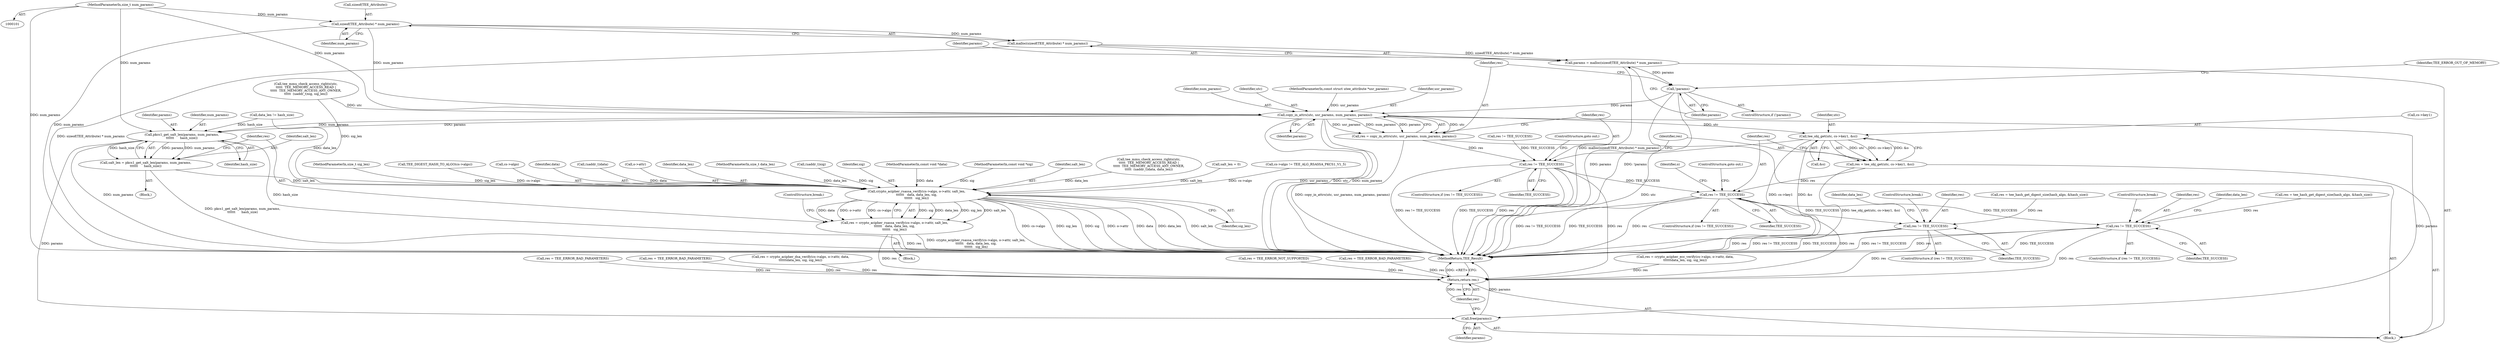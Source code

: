 digraph "1_optee_os_70697bf3c5dc3d201341b01a1a8e5bc6d2fb48f8_0@API" {
"1000201" [label="(Call,sizeof(TEE_Attribute) * num_params)"];
"1000104" [label="(MethodParameterIn,size_t num_params)"];
"1000200" [label="(Call,malloc(sizeof(TEE_Attribute) * num_params))"];
"1000198" [label="(Call,params = malloc(sizeof(TEE_Attribute) * num_params))"];
"1000206" [label="(Call,!params)"];
"1000212" [label="(Call,copy_in_attrs(utc, usr_params, num_params, params))"];
"1000210" [label="(Call,res = copy_in_attrs(utc, usr_params, num_params, params))"];
"1000218" [label="(Call,res != TEE_SUCCESS)"];
"1000232" [label="(Call,res != TEE_SUCCESS)"];
"1000278" [label="(Call,res != TEE_SUCCESS)"];
"1000375" [label="(Return,return res;)"];
"1000326" [label="(Call,res != TEE_SUCCESS)"];
"1000224" [label="(Call,tee_obj_get(utc, cs->key1, &o))"];
"1000222" [label="(Call,res = tee_obj_get(utc, cs->key1, &o))"];
"1000293" [label="(Call,pkcs1_get_salt_len(params, num_params,\n\t\t\t\t\t\t      hash_size))"];
"1000291" [label="(Call,salt_len = pkcs1_get_salt_len(params, num_params,\n\t\t\t\t\t\t      hash_size))"];
"1000299" [label="(Call,crypto_acipher_rsassa_verify(cs->algo, o->attr, salt_len,\n\t\t\t\t\t\t   data, data_len, sig,\n\t\t\t\t\t\t   sig_len))"];
"1000297" [label="(Call,res = crypto_acipher_rsassa_verify(cs->algo, o->attr, salt_len,\n\t\t\t\t\t\t   data, data_len, sig,\n\t\t\t\t\t\t   sig_len))"];
"1000373" [label="(Call,free(params))"];
"1000219" [label="(Identifier,res)"];
"1000264" [label="(Block,)"];
"1000211" [label="(Identifier,res)"];
"1000293" [label="(Call,pkcs1_get_salt_len(params, num_params,\n\t\t\t\t\t\t      hash_size))"];
"1000202" [label="(Call,sizeof(TEE_Attribute))"];
"1000339" [label="(Call,res = crypto_acipher_dsa_verify(cs->algo, o->attr, data,\n\t\t\t\t\t\tdata_len, sig, sig_len))"];
"1000216" [label="(Identifier,params)"];
"1000325" [label="(ControlStructure,if (res != TEE_SUCCESS))"];
"1000298" [label="(Identifier,res)"];
"1000105" [label="(MethodParameterIn,const void *data)"];
"1000224" [label="(Call,tee_obj_get(utc, cs->key1, &o))"];
"1000201" [label="(Call,sizeof(TEE_Attribute) * num_params)"];
"1000210" [label="(Call,res = copy_in_attrs(utc, usr_params, num_params, params))"];
"1000296" [label="(Identifier,hash_size)"];
"1000284" [label="(Identifier,data_len)"];
"1000209" [label="(Identifier,TEE_ERROR_OUT_OF_MEMORY)"];
"1000332" [label="(Identifier,data_len)"];
"1000107" [label="(MethodParameterIn,const void *sig)"];
"1000231" [label="(ControlStructure,if (res != TEE_SUCCESS))"];
"1000225" [label="(Identifier,utc)"];
"1000306" [label="(Identifier,salt_len)"];
"1000193" [label="(Call,res != TEE_SUCCESS)"];
"1000369" [label="(Call,res = TEE_ERROR_NOT_SUPPORTED)"];
"1000291" [label="(Call,salt_len = pkcs1_get_salt_len(params, num_params,\n\t\t\t\t\t\t      hash_size))"];
"1000297" [label="(Call,res = crypto_acipher_rsassa_verify(cs->algo, o->attr, salt_len,\n\t\t\t\t\t\t   data, data_len, sig,\n\t\t\t\t\t\t   sig_len))"];
"1000311" [label="(ControlStructure,break;)"];
"1000294" [label="(Identifier,params)"];
"1000374" [label="(Identifier,params)"];
"1000235" [label="(ControlStructure,goto out;)"];
"1000212" [label="(Call,copy_in_attrs(utc, usr_params, num_params, params))"];
"1000283" [label="(Call,data_len != hash_size)"];
"1000206" [label="(Call,!params)"];
"1000226" [label="(Call,cs->key1)"];
"1000280" [label="(Identifier,TEE_SUCCESS)"];
"1000287" [label="(Call,res = TEE_ERROR_BAD_PARAMETERS)"];
"1000354" [label="(Call,res = crypto_acipher_ecc_verify(cs->algo, o->attr, data,\n\t\t\t\t\t\tdata_len, sig, sig_len))"];
"1000166" [label="(Call,tee_mmu_check_access_rights(utc,\n\t\t\t\t\t  TEE_MEMORY_ACCESS_READ |\n\t\t\t\t\t  TEE_MEMORY_ACCESS_ANY_OWNER,\n\t\t\t\t\t  (uaddr_t)data, data_len))"];
"1000299" [label="(Call,crypto_acipher_rsassa_verify(cs->algo, o->attr, salt_len,\n\t\t\t\t\t\t   data, data_len, sig,\n\t\t\t\t\t\t   sig_len))"];
"1000116" [label="(Call,salt_len = 0)"];
"1000376" [label="(Identifier,res)"];
"1000109" [label="(Block,)"];
"1000259" [label="(Call,cs->algo != TEE_ALG_RSASSA_PKCS1_V1_5)"];
"1000229" [label="(Call,&o)"];
"1000205" [label="(ControlStructure,if (!params))"];
"1000108" [label="(MethodParameterIn,size_t sig_len)"];
"1000214" [label="(Identifier,usr_params)"];
"1000335" [label="(Call,res = TEE_ERROR_BAD_PARAMETERS)"];
"1000217" [label="(ControlStructure,if (res != TEE_SUCCESS))"];
"1000183" [label="(Call,tee_mmu_check_access_rights(utc,\n\t\t\t\t\t  TEE_MEMORY_ACCESS_READ |\n\t\t\t\t\t  TEE_MEMORY_ACCESS_ANY_OWNER,\n\t\t\t\t\t  (uaddr_t)sig, sig_len))"];
"1000267" [label="(Call,TEE_DIGEST_HASH_TO_ALGO(cs->algo))"];
"1000232" [label="(Call,res != TEE_SUCCESS)"];
"1000271" [label="(Call,res = tee_hash_get_digest_size(hash_algo, &hash_size))"];
"1000310" [label="(Identifier,sig_len)"];
"1000295" [label="(Identifier,num_params)"];
"1000300" [label="(Call,cs->algo)"];
"1000307" [label="(Identifier,data)"];
"1000328" [label="(Identifier,TEE_SUCCESS)"];
"1000281" [label="(ControlStructure,break;)"];
"1000171" [label="(Call,(uaddr_t)data)"];
"1000326" [label="(Call,res != TEE_SUCCESS)"];
"1000247" [label="(Call,res = TEE_ERROR_BAD_PARAMETERS)"];
"1000303" [label="(Call,o->attr)"];
"1000292" [label="(Identifier,salt_len)"];
"1000215" [label="(Identifier,num_params)"];
"1000308" [label="(Identifier,data_len)"];
"1000222" [label="(Call,res = tee_obj_get(utc, cs->key1, &o))"];
"1000373" [label="(Call,free(params))"];
"1000327" [label="(Identifier,res)"];
"1000319" [label="(Call,res = tee_hash_get_digest_size(hash_algo, &hash_size))"];
"1000204" [label="(Identifier,num_params)"];
"1000377" [label="(MethodReturn,TEE_Result)"];
"1000221" [label="(ControlStructure,goto out;)"];
"1000199" [label="(Identifier,params)"];
"1000218" [label="(Call,res != TEE_SUCCESS)"];
"1000213" [label="(Identifier,utc)"];
"1000200" [label="(Call,malloc(sizeof(TEE_Attribute) * num_params))"];
"1000207" [label="(Identifier,params)"];
"1000106" [label="(MethodParameterIn,size_t data_len)"];
"1000103" [label="(MethodParameterIn,const struct utee_attribute *usr_params)"];
"1000256" [label="(Block,)"];
"1000104" [label="(MethodParameterIn,size_t num_params)"];
"1000241" [label="(Identifier,o)"];
"1000220" [label="(Identifier,TEE_SUCCESS)"];
"1000198" [label="(Call,params = malloc(sizeof(TEE_Attribute) * num_params))"];
"1000233" [label="(Identifier,res)"];
"1000188" [label="(Call,(uaddr_t)sig)"];
"1000223" [label="(Identifier,res)"];
"1000329" [label="(ControlStructure,break;)"];
"1000375" [label="(Return,return res;)"];
"1000278" [label="(Call,res != TEE_SUCCESS)"];
"1000234" [label="(Identifier,TEE_SUCCESS)"];
"1000279" [label="(Identifier,res)"];
"1000277" [label="(ControlStructure,if (res != TEE_SUCCESS))"];
"1000309" [label="(Identifier,sig)"];
"1000201" -> "1000200"  [label="AST: "];
"1000201" -> "1000204"  [label="CFG: "];
"1000202" -> "1000201"  [label="AST: "];
"1000204" -> "1000201"  [label="AST: "];
"1000200" -> "1000201"  [label="CFG: "];
"1000201" -> "1000377"  [label="DDG: num_params"];
"1000201" -> "1000200"  [label="DDG: num_params"];
"1000104" -> "1000201"  [label="DDG: num_params"];
"1000201" -> "1000212"  [label="DDG: num_params"];
"1000104" -> "1000101"  [label="AST: "];
"1000104" -> "1000377"  [label="DDG: num_params"];
"1000104" -> "1000212"  [label="DDG: num_params"];
"1000104" -> "1000293"  [label="DDG: num_params"];
"1000200" -> "1000198"  [label="AST: "];
"1000198" -> "1000200"  [label="CFG: "];
"1000200" -> "1000377"  [label="DDG: sizeof(TEE_Attribute) * num_params"];
"1000200" -> "1000198"  [label="DDG: sizeof(TEE_Attribute) * num_params"];
"1000198" -> "1000109"  [label="AST: "];
"1000199" -> "1000198"  [label="AST: "];
"1000207" -> "1000198"  [label="CFG: "];
"1000198" -> "1000377"  [label="DDG: malloc(sizeof(TEE_Attribute) * num_params)"];
"1000198" -> "1000206"  [label="DDG: params"];
"1000206" -> "1000205"  [label="AST: "];
"1000206" -> "1000207"  [label="CFG: "];
"1000207" -> "1000206"  [label="AST: "];
"1000209" -> "1000206"  [label="CFG: "];
"1000211" -> "1000206"  [label="CFG: "];
"1000206" -> "1000377"  [label="DDG: !params"];
"1000206" -> "1000377"  [label="DDG: params"];
"1000206" -> "1000212"  [label="DDG: params"];
"1000212" -> "1000210"  [label="AST: "];
"1000212" -> "1000216"  [label="CFG: "];
"1000213" -> "1000212"  [label="AST: "];
"1000214" -> "1000212"  [label="AST: "];
"1000215" -> "1000212"  [label="AST: "];
"1000216" -> "1000212"  [label="AST: "];
"1000210" -> "1000212"  [label="CFG: "];
"1000212" -> "1000377"  [label="DDG: usr_params"];
"1000212" -> "1000377"  [label="DDG: utc"];
"1000212" -> "1000377"  [label="DDG: num_params"];
"1000212" -> "1000210"  [label="DDG: utc"];
"1000212" -> "1000210"  [label="DDG: usr_params"];
"1000212" -> "1000210"  [label="DDG: num_params"];
"1000212" -> "1000210"  [label="DDG: params"];
"1000183" -> "1000212"  [label="DDG: utc"];
"1000103" -> "1000212"  [label="DDG: usr_params"];
"1000212" -> "1000224"  [label="DDG: utc"];
"1000212" -> "1000293"  [label="DDG: params"];
"1000212" -> "1000293"  [label="DDG: num_params"];
"1000212" -> "1000373"  [label="DDG: params"];
"1000210" -> "1000109"  [label="AST: "];
"1000211" -> "1000210"  [label="AST: "];
"1000219" -> "1000210"  [label="CFG: "];
"1000210" -> "1000377"  [label="DDG: copy_in_attrs(utc, usr_params, num_params, params)"];
"1000210" -> "1000218"  [label="DDG: res"];
"1000218" -> "1000217"  [label="AST: "];
"1000218" -> "1000220"  [label="CFG: "];
"1000219" -> "1000218"  [label="AST: "];
"1000220" -> "1000218"  [label="AST: "];
"1000221" -> "1000218"  [label="CFG: "];
"1000223" -> "1000218"  [label="CFG: "];
"1000218" -> "1000377"  [label="DDG: res"];
"1000218" -> "1000377"  [label="DDG: res != TEE_SUCCESS"];
"1000218" -> "1000377"  [label="DDG: TEE_SUCCESS"];
"1000193" -> "1000218"  [label="DDG: TEE_SUCCESS"];
"1000218" -> "1000232"  [label="DDG: TEE_SUCCESS"];
"1000218" -> "1000375"  [label="DDG: res"];
"1000232" -> "1000231"  [label="AST: "];
"1000232" -> "1000234"  [label="CFG: "];
"1000233" -> "1000232"  [label="AST: "];
"1000234" -> "1000232"  [label="AST: "];
"1000235" -> "1000232"  [label="CFG: "];
"1000241" -> "1000232"  [label="CFG: "];
"1000232" -> "1000377"  [label="DDG: res"];
"1000232" -> "1000377"  [label="DDG: res != TEE_SUCCESS"];
"1000232" -> "1000377"  [label="DDG: TEE_SUCCESS"];
"1000222" -> "1000232"  [label="DDG: res"];
"1000232" -> "1000278"  [label="DDG: TEE_SUCCESS"];
"1000232" -> "1000326"  [label="DDG: TEE_SUCCESS"];
"1000232" -> "1000375"  [label="DDG: res"];
"1000278" -> "1000277"  [label="AST: "];
"1000278" -> "1000280"  [label="CFG: "];
"1000279" -> "1000278"  [label="AST: "];
"1000280" -> "1000278"  [label="AST: "];
"1000281" -> "1000278"  [label="CFG: "];
"1000284" -> "1000278"  [label="CFG: "];
"1000278" -> "1000377"  [label="DDG: TEE_SUCCESS"];
"1000278" -> "1000377"  [label="DDG: res != TEE_SUCCESS"];
"1000278" -> "1000377"  [label="DDG: res"];
"1000271" -> "1000278"  [label="DDG: res"];
"1000278" -> "1000375"  [label="DDG: res"];
"1000375" -> "1000109"  [label="AST: "];
"1000375" -> "1000376"  [label="CFG: "];
"1000376" -> "1000375"  [label="AST: "];
"1000377" -> "1000375"  [label="CFG: "];
"1000375" -> "1000377"  [label="DDG: <RET>"];
"1000376" -> "1000375"  [label="DDG: res"];
"1000247" -> "1000375"  [label="DDG: res"];
"1000297" -> "1000375"  [label="DDG: res"];
"1000335" -> "1000375"  [label="DDG: res"];
"1000369" -> "1000375"  [label="DDG: res"];
"1000339" -> "1000375"  [label="DDG: res"];
"1000287" -> "1000375"  [label="DDG: res"];
"1000326" -> "1000375"  [label="DDG: res"];
"1000354" -> "1000375"  [label="DDG: res"];
"1000326" -> "1000325"  [label="AST: "];
"1000326" -> "1000328"  [label="CFG: "];
"1000327" -> "1000326"  [label="AST: "];
"1000328" -> "1000326"  [label="AST: "];
"1000329" -> "1000326"  [label="CFG: "];
"1000332" -> "1000326"  [label="CFG: "];
"1000326" -> "1000377"  [label="DDG: res != TEE_SUCCESS"];
"1000326" -> "1000377"  [label="DDG: TEE_SUCCESS"];
"1000326" -> "1000377"  [label="DDG: res"];
"1000319" -> "1000326"  [label="DDG: res"];
"1000224" -> "1000222"  [label="AST: "];
"1000224" -> "1000229"  [label="CFG: "];
"1000225" -> "1000224"  [label="AST: "];
"1000226" -> "1000224"  [label="AST: "];
"1000229" -> "1000224"  [label="AST: "];
"1000222" -> "1000224"  [label="CFG: "];
"1000224" -> "1000377"  [label="DDG: utc"];
"1000224" -> "1000377"  [label="DDG: cs->key1"];
"1000224" -> "1000377"  [label="DDG: &o"];
"1000224" -> "1000222"  [label="DDG: utc"];
"1000224" -> "1000222"  [label="DDG: cs->key1"];
"1000224" -> "1000222"  [label="DDG: &o"];
"1000222" -> "1000109"  [label="AST: "];
"1000223" -> "1000222"  [label="AST: "];
"1000233" -> "1000222"  [label="CFG: "];
"1000222" -> "1000377"  [label="DDG: tee_obj_get(utc, cs->key1, &o)"];
"1000293" -> "1000291"  [label="AST: "];
"1000293" -> "1000296"  [label="CFG: "];
"1000294" -> "1000293"  [label="AST: "];
"1000295" -> "1000293"  [label="AST: "];
"1000296" -> "1000293"  [label="AST: "];
"1000291" -> "1000293"  [label="CFG: "];
"1000293" -> "1000377"  [label="DDG: hash_size"];
"1000293" -> "1000377"  [label="DDG: num_params"];
"1000293" -> "1000291"  [label="DDG: params"];
"1000293" -> "1000291"  [label="DDG: num_params"];
"1000293" -> "1000291"  [label="DDG: hash_size"];
"1000283" -> "1000293"  [label="DDG: hash_size"];
"1000293" -> "1000373"  [label="DDG: params"];
"1000291" -> "1000264"  [label="AST: "];
"1000292" -> "1000291"  [label="AST: "];
"1000298" -> "1000291"  [label="CFG: "];
"1000291" -> "1000377"  [label="DDG: pkcs1_get_salt_len(params, num_params,\n\t\t\t\t\t\t      hash_size)"];
"1000291" -> "1000299"  [label="DDG: salt_len"];
"1000299" -> "1000297"  [label="AST: "];
"1000299" -> "1000310"  [label="CFG: "];
"1000300" -> "1000299"  [label="AST: "];
"1000303" -> "1000299"  [label="AST: "];
"1000306" -> "1000299"  [label="AST: "];
"1000307" -> "1000299"  [label="AST: "];
"1000308" -> "1000299"  [label="AST: "];
"1000309" -> "1000299"  [label="AST: "];
"1000310" -> "1000299"  [label="AST: "];
"1000297" -> "1000299"  [label="CFG: "];
"1000299" -> "1000377"  [label="DDG: sig_len"];
"1000299" -> "1000377"  [label="DDG: sig"];
"1000299" -> "1000377"  [label="DDG: o->attr"];
"1000299" -> "1000377"  [label="DDG: data"];
"1000299" -> "1000377"  [label="DDG: salt_len"];
"1000299" -> "1000377"  [label="DDG: cs->algo"];
"1000299" -> "1000377"  [label="DDG: data_len"];
"1000299" -> "1000297"  [label="DDG: sig"];
"1000299" -> "1000297"  [label="DDG: data_len"];
"1000299" -> "1000297"  [label="DDG: sig_len"];
"1000299" -> "1000297"  [label="DDG: salt_len"];
"1000299" -> "1000297"  [label="DDG: data"];
"1000299" -> "1000297"  [label="DDG: o->attr"];
"1000299" -> "1000297"  [label="DDG: cs->algo"];
"1000259" -> "1000299"  [label="DDG: cs->algo"];
"1000267" -> "1000299"  [label="DDG: cs->algo"];
"1000116" -> "1000299"  [label="DDG: salt_len"];
"1000171" -> "1000299"  [label="DDG: data"];
"1000105" -> "1000299"  [label="DDG: data"];
"1000283" -> "1000299"  [label="DDG: data_len"];
"1000166" -> "1000299"  [label="DDG: data_len"];
"1000106" -> "1000299"  [label="DDG: data_len"];
"1000188" -> "1000299"  [label="DDG: sig"];
"1000107" -> "1000299"  [label="DDG: sig"];
"1000183" -> "1000299"  [label="DDG: sig_len"];
"1000108" -> "1000299"  [label="DDG: sig_len"];
"1000297" -> "1000256"  [label="AST: "];
"1000298" -> "1000297"  [label="AST: "];
"1000311" -> "1000297"  [label="CFG: "];
"1000297" -> "1000377"  [label="DDG: res"];
"1000297" -> "1000377"  [label="DDG: crypto_acipher_rsassa_verify(cs->algo, o->attr, salt_len,\n\t\t\t\t\t\t   data, data_len, sig,\n\t\t\t\t\t\t   sig_len)"];
"1000373" -> "1000109"  [label="AST: "];
"1000373" -> "1000374"  [label="CFG: "];
"1000374" -> "1000373"  [label="AST: "];
"1000376" -> "1000373"  [label="CFG: "];
"1000373" -> "1000377"  [label="DDG: params"];
}
